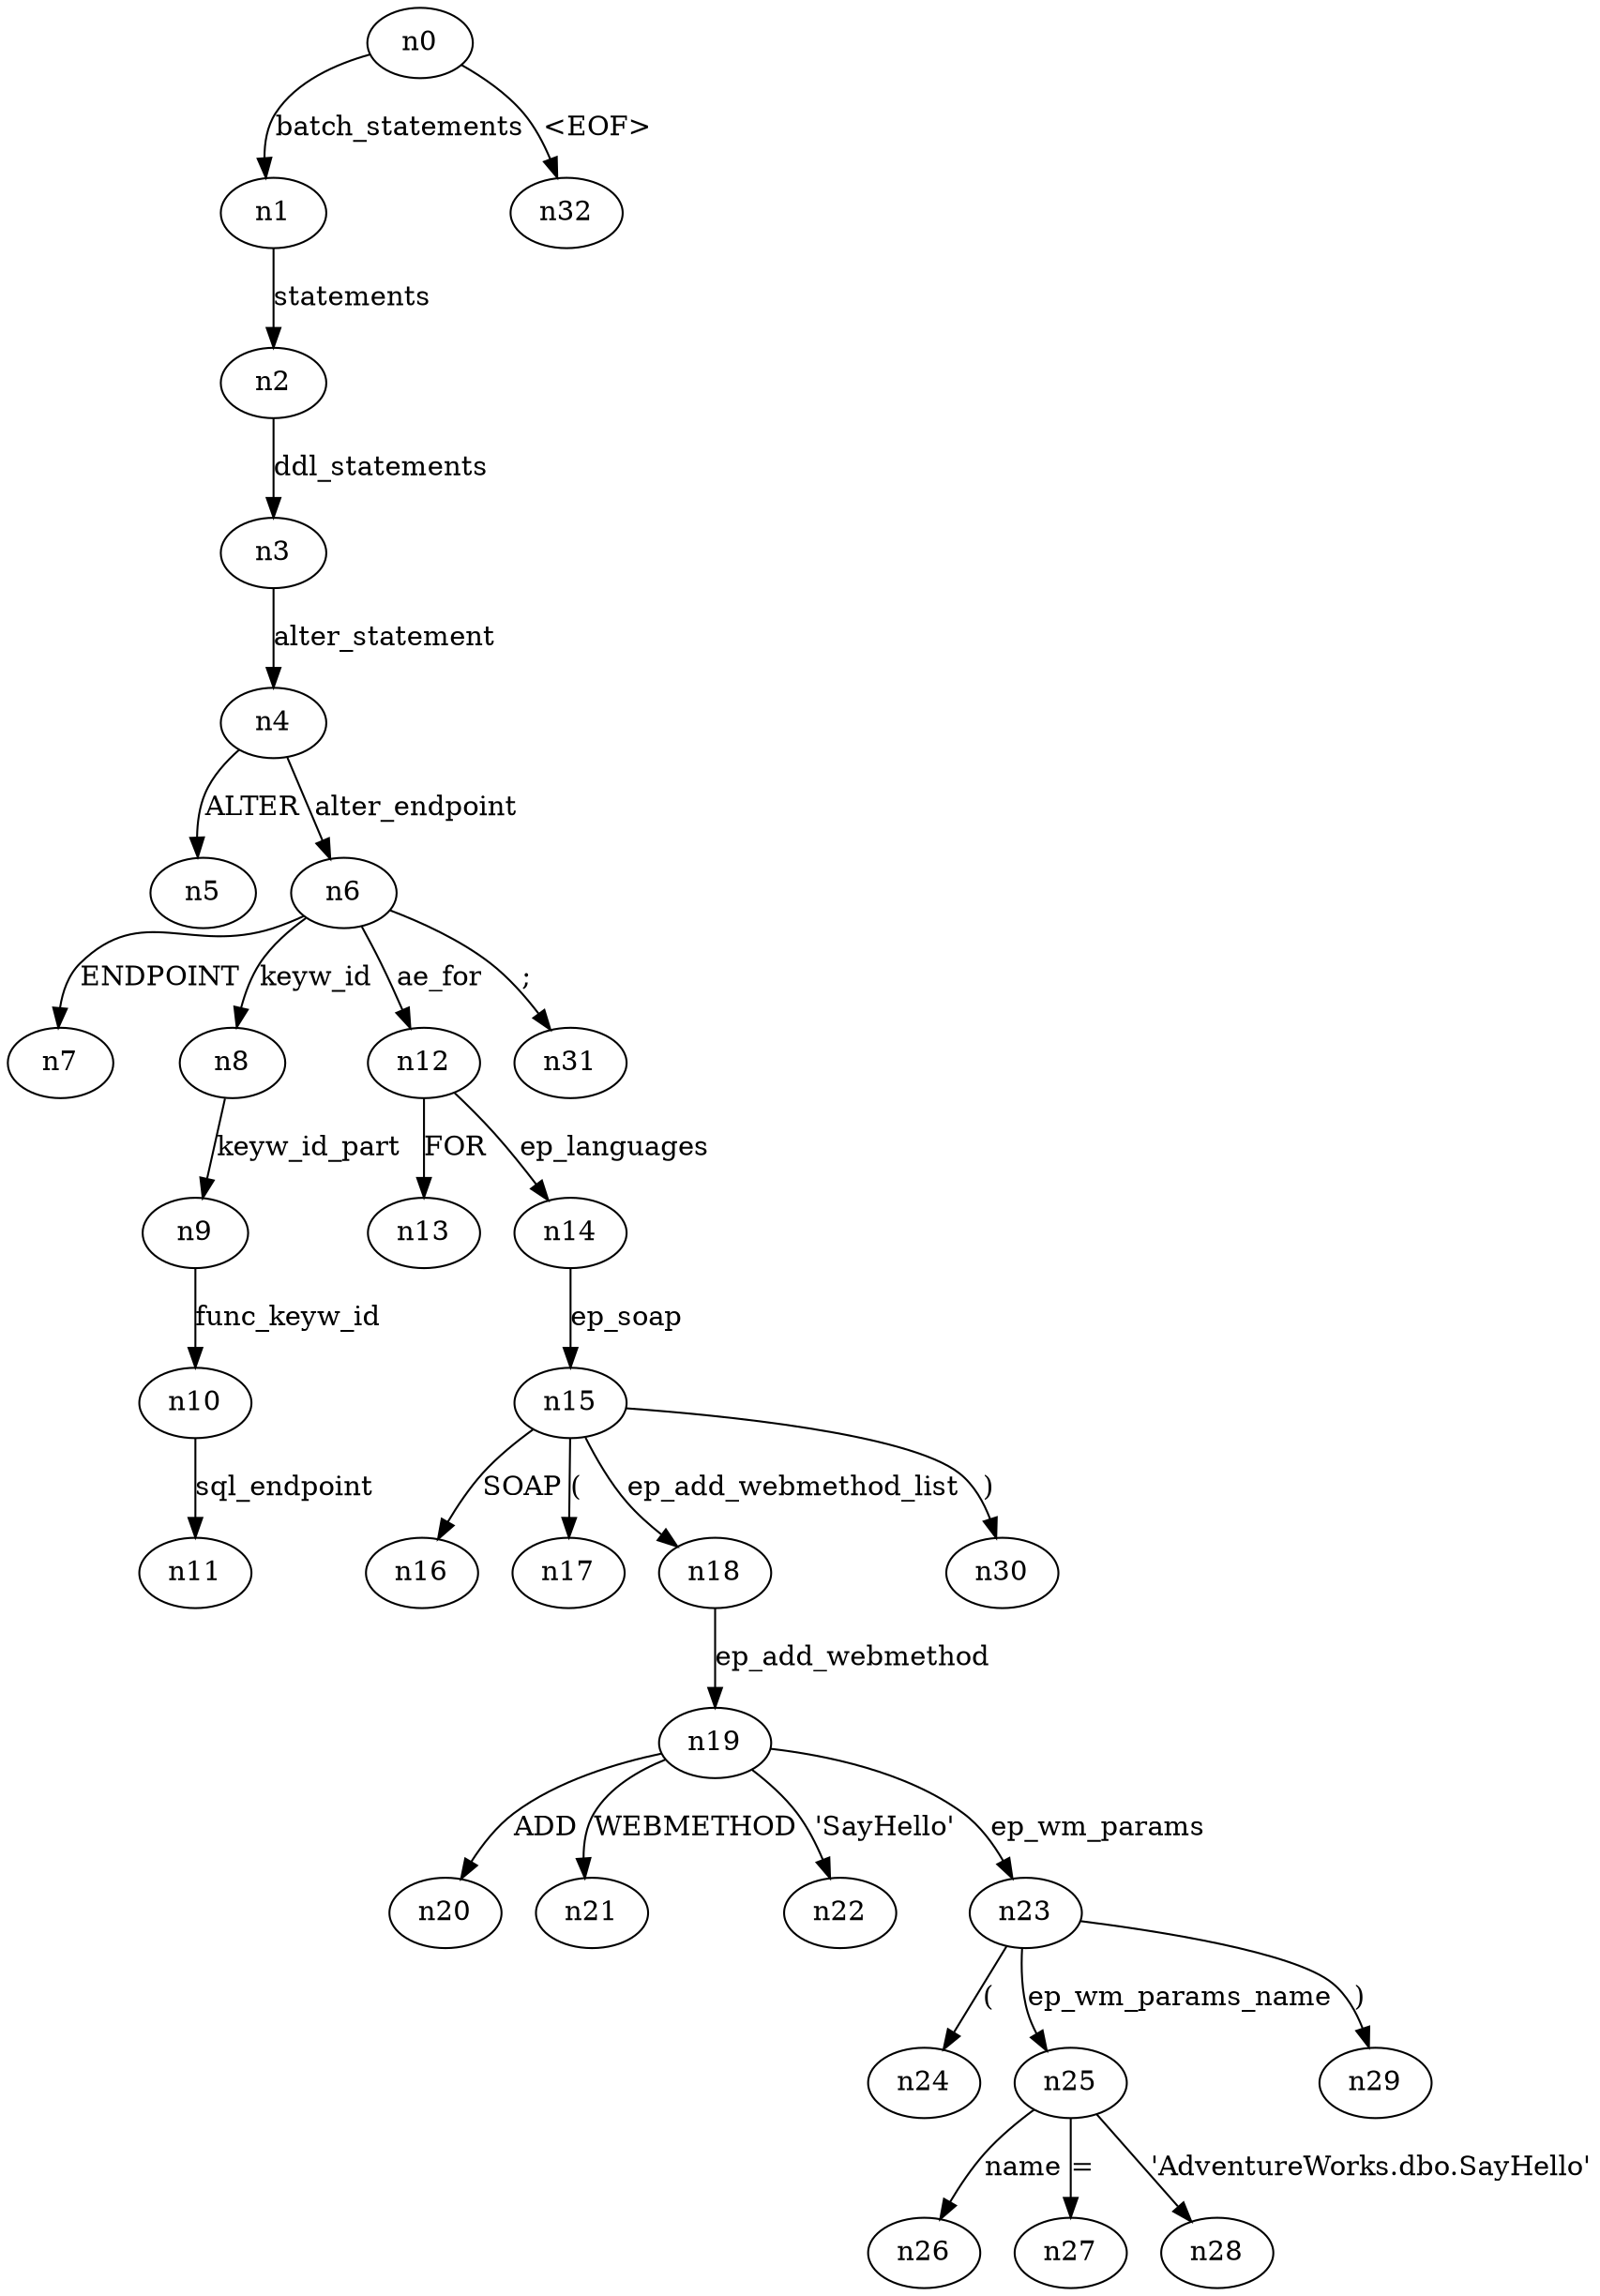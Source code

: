 digraph ParseTree {
  n0 -> n1 [label="batch_statements"];
  n1 -> n2 [label="statements"];
  n2 -> n3 [label="ddl_statements"];
  n3 -> n4 [label="alter_statement"];
  n4 -> n5 [label="ALTER"];
  n4 -> n6 [label="alter_endpoint"];
  n6 -> n7 [label="ENDPOINT"];
  n6 -> n8 [label="keyw_id"];
  n8 -> n9 [label="keyw_id_part"];
  n9 -> n10 [label="func_keyw_id"];
  n10 -> n11 [label="sql_endpoint"];
  n6 -> n12 [label="ae_for"];
  n12 -> n13 [label="FOR"];
  n12 -> n14 [label="ep_languages"];
  n14 -> n15 [label="ep_soap"];
  n15 -> n16 [label="SOAP"];
  n15 -> n17 [label="("];
  n15 -> n18 [label="ep_add_webmethod_list"];
  n18 -> n19 [label="ep_add_webmethod"];
  n19 -> n20 [label="ADD"];
  n19 -> n21 [label="WEBMETHOD"];
  n19 -> n22 [label="'SayHello'"];
  n19 -> n23 [label="ep_wm_params"];
  n23 -> n24 [label="("];
  n23 -> n25 [label="ep_wm_params_name"];
  n25 -> n26 [label="name"];
  n25 -> n27 [label="="];
  n25 -> n28 [label="'AdventureWorks.dbo.SayHello'"];
  n23 -> n29 [label=")"];
  n15 -> n30 [label=")"];
  n6 -> n31 [label=";"];
  n0 -> n32 [label="<EOF>"];
}